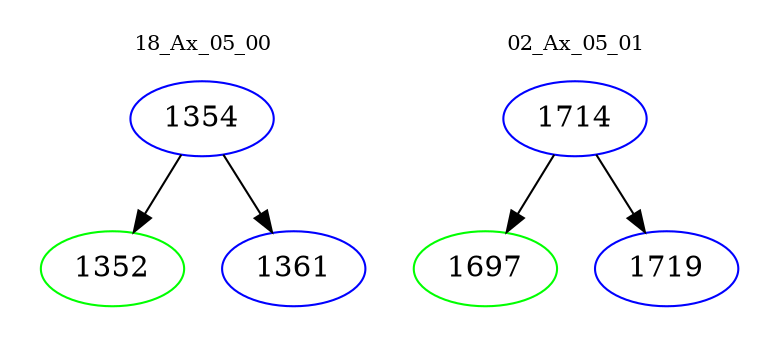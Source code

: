 digraph{
subgraph cluster_0 {
color = white
label = "18_Ax_05_00";
fontsize=10;
T0_1354 [label="1354", color="blue"]
T0_1354 -> T0_1352 [color="black"]
T0_1352 [label="1352", color="green"]
T0_1354 -> T0_1361 [color="black"]
T0_1361 [label="1361", color="blue"]
}
subgraph cluster_1 {
color = white
label = "02_Ax_05_01";
fontsize=10;
T1_1714 [label="1714", color="blue"]
T1_1714 -> T1_1697 [color="black"]
T1_1697 [label="1697", color="green"]
T1_1714 -> T1_1719 [color="black"]
T1_1719 [label="1719", color="blue"]
}
}
